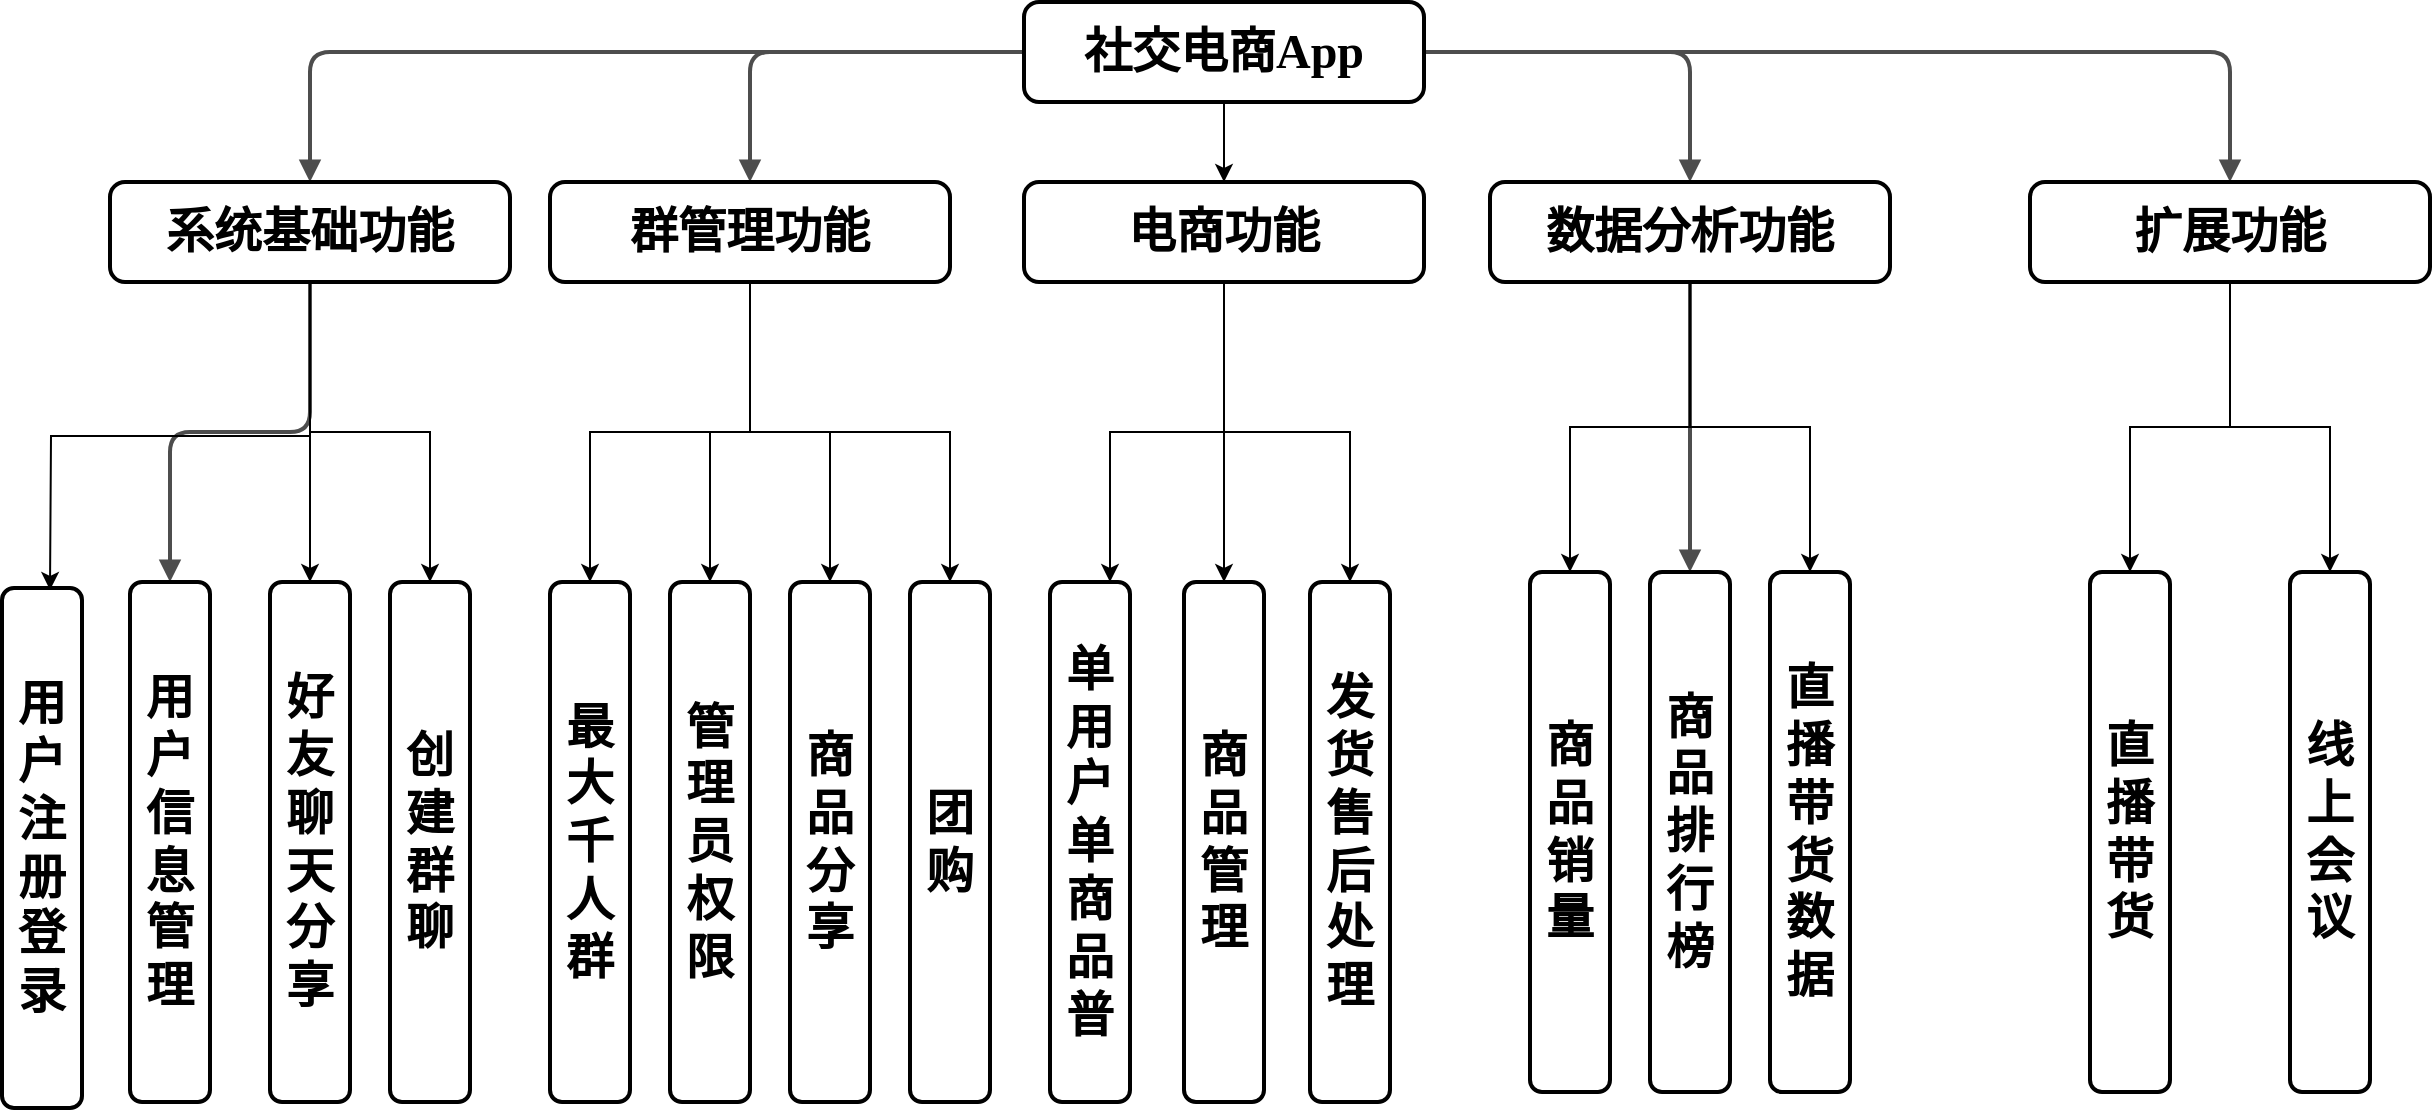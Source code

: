 <mxfile version="20.7.4" type="github">
  <diagram name="Page-1" id="19d8dcba-68ad-dc05-1034-9cf7b2a963f6">
    <mxGraphModel dx="2029" dy="1071" grid="0" gridSize="10" guides="1" tooltips="1" connect="1" arrows="1" fold="1" page="1" pageScale="1" pageWidth="1100" pageHeight="850" background="none" math="0" shadow="0">
      <root>
        <mxCell id="0" />
        <mxCell id="1" parent="0" />
        <mxCell id="218ae93e1282097f-42" value="" style="edgeStyle=orthogonalEdgeStyle;rounded=1;html=1;labelBackgroundColor=none;endArrow=block;endFill=1;strokeColor=#4D4D4D;strokeWidth=2;fontFamily=Verdana;fontSize=12;fontStyle=1" parent="1" source="6257edae8c83ed4a-1" target="6257edae8c83ed4a-12" edge="1">
          <mxGeometry relative="1" as="geometry" />
        </mxCell>
        <mxCell id="218ae93e1282097f-43" value="" style="edgeStyle=orthogonalEdgeStyle;rounded=1;html=1;labelBackgroundColor=none;endArrow=block;endFill=1;strokeColor=#4D4D4D;strokeWidth=2;fontFamily=Verdana;fontSize=12;fontStyle=1" parent="1" source="6257edae8c83ed4a-1" target="6257edae8c83ed4a-9" edge="1">
          <mxGeometry relative="1" as="geometry" />
        </mxCell>
        <mxCell id="218ae93e1282097f-44" value="" style="edgeStyle=orthogonalEdgeStyle;rounded=1;html=1;labelBackgroundColor=none;endArrow=block;endFill=1;strokeColor=#4D4D4D;strokeWidth=2;fontFamily=Verdana;fontSize=12;fontStyle=1" parent="1" source="6257edae8c83ed4a-1" target="218ae93e1282097f-2" edge="1">
          <mxGeometry relative="1" as="geometry" />
        </mxCell>
        <mxCell id="218ae93e1282097f-46" value="" style="edgeStyle=orthogonalEdgeStyle;rounded=1;html=1;labelBackgroundColor=none;endArrow=block;endFill=1;strokeColor=#4D4D4D;strokeWidth=2;fontFamily=Verdana;fontSize=12;fontStyle=1;entryX=0.5;entryY=0;entryDx=0;entryDy=0;" parent="1" source="6257edae8c83ed4a-9" target="T4Bvhr1qhh-hrmVg9kVq-4" edge="1">
          <mxGeometry relative="1" as="geometry" />
        </mxCell>
        <mxCell id="218ae93e1282097f-47" value="" style="edgeStyle=orthogonalEdgeStyle;rounded=1;html=1;labelBackgroundColor=none;endArrow=block;endFill=1;strokeColor=#4D4D4D;strokeWidth=2;fontFamily=Verdana;fontSize=12;fontStyle=1;exitX=1;exitY=0.5;exitDx=0;exitDy=0;" parent="1" source="6257edae8c83ed4a-1" target="218ae93e1282097f-5" edge="1">
          <mxGeometry relative="1" as="geometry" />
        </mxCell>
        <mxCell id="218ae93e1282097f-48" value="" style="edgeStyle=orthogonalEdgeStyle;rounded=1;html=1;labelBackgroundColor=none;endArrow=block;endFill=1;strokeColor=#4D4D4D;strokeWidth=2;fontFamily=Verdana;fontSize=12;fontStyle=1;entryX=0.5;entryY=0;entryDx=0;entryDy=0;" parent="1" source="218ae93e1282097f-2" target="T4Bvhr1qhh-hrmVg9kVq-31" edge="1">
          <mxGeometry relative="1" as="geometry">
            <mxPoint x="1337" y="381" as="targetPoint" />
          </mxGeometry>
        </mxCell>
        <mxCell id="218ae93e1282097f-8" value="&lt;font style=&quot;font-size: 24px;&quot;&gt;用户注册登录&lt;/font&gt;" style="whiteSpace=wrap;html=1;rounded=1;shadow=0;comic=0;strokeWidth=2;fontFamily=Verdana;align=center;fontSize=12;fontStyle=1" parent="1" vertex="1">
          <mxGeometry x="493" y="394" width="40" height="260" as="geometry" />
        </mxCell>
        <mxCell id="T4Bvhr1qhh-hrmVg9kVq-9" style="edgeStyle=orthogonalEdgeStyle;rounded=0;orthogonalLoop=1;jettySize=auto;html=1;exitX=0.5;exitY=1;exitDx=0;exitDy=0;fontSize=24;" edge="1" parent="1" source="6257edae8c83ed4a-9">
          <mxGeometry relative="1" as="geometry">
            <mxPoint x="517" y="395" as="targetPoint" />
          </mxGeometry>
        </mxCell>
        <mxCell id="T4Bvhr1qhh-hrmVg9kVq-11" style="edgeStyle=orthogonalEdgeStyle;rounded=0;orthogonalLoop=1;jettySize=auto;html=1;exitX=0.5;exitY=1;exitDx=0;exitDy=0;entryX=0.5;entryY=0;entryDx=0;entryDy=0;fontSize=24;" edge="1" parent="1" source="6257edae8c83ed4a-9" target="T4Bvhr1qhh-hrmVg9kVq-5">
          <mxGeometry relative="1" as="geometry" />
        </mxCell>
        <mxCell id="T4Bvhr1qhh-hrmVg9kVq-13" style="edgeStyle=orthogonalEdgeStyle;rounded=0;orthogonalLoop=1;jettySize=auto;html=1;exitX=0.5;exitY=1;exitDx=0;exitDy=0;entryX=0.5;entryY=0;entryDx=0;entryDy=0;fontSize=24;" edge="1" parent="1" source="6257edae8c83ed4a-9" target="T4Bvhr1qhh-hrmVg9kVq-7">
          <mxGeometry relative="1" as="geometry" />
        </mxCell>
        <mxCell id="6257edae8c83ed4a-9" value="&lt;font style=&quot;font-size: 24px;&quot;&gt;系统基础功能&lt;/font&gt;" style="whiteSpace=wrap;html=1;rounded=1;shadow=0;comic=0;strokeWidth=2;fontFamily=Verdana;align=center;fontSize=12;fontStyle=1" parent="1" vertex="1">
          <mxGeometry x="547" y="191" width="200" height="50" as="geometry" />
        </mxCell>
        <mxCell id="T4Bvhr1qhh-hrmVg9kVq-24" style="edgeStyle=orthogonalEdgeStyle;rounded=0;orthogonalLoop=1;jettySize=auto;html=1;entryX=0.5;entryY=0;entryDx=0;entryDy=0;fontSize=24;exitX=0.5;exitY=1;exitDx=0;exitDy=0;" edge="1" parent="1" source="6257edae8c83ed4a-12" target="T4Bvhr1qhh-hrmVg9kVq-21">
          <mxGeometry relative="1" as="geometry">
            <mxPoint x="827" y="331" as="sourcePoint" />
          </mxGeometry>
        </mxCell>
        <mxCell id="T4Bvhr1qhh-hrmVg9kVq-25" style="edgeStyle=orthogonalEdgeStyle;rounded=0;orthogonalLoop=1;jettySize=auto;html=1;exitX=0.5;exitY=1;exitDx=0;exitDy=0;fontSize=24;" edge="1" parent="1" source="6257edae8c83ed4a-12" target="T4Bvhr1qhh-hrmVg9kVq-19">
          <mxGeometry relative="1" as="geometry" />
        </mxCell>
        <mxCell id="T4Bvhr1qhh-hrmVg9kVq-26" style="edgeStyle=orthogonalEdgeStyle;rounded=0;orthogonalLoop=1;jettySize=auto;html=1;exitX=0.5;exitY=1;exitDx=0;exitDy=0;entryX=0.5;entryY=0;entryDx=0;entryDy=0;fontSize=24;" edge="1" parent="1" source="6257edae8c83ed4a-12" target="T4Bvhr1qhh-hrmVg9kVq-20">
          <mxGeometry relative="1" as="geometry" />
        </mxCell>
        <mxCell id="T4Bvhr1qhh-hrmVg9kVq-27" style="edgeStyle=orthogonalEdgeStyle;rounded=0;orthogonalLoop=1;jettySize=auto;html=1;exitX=0.5;exitY=1;exitDx=0;exitDy=0;entryX=0.5;entryY=0;entryDx=0;entryDy=0;fontSize=24;" edge="1" parent="1" source="6257edae8c83ed4a-12" target="T4Bvhr1qhh-hrmVg9kVq-18">
          <mxGeometry relative="1" as="geometry" />
        </mxCell>
        <mxCell id="6257edae8c83ed4a-12" value="&lt;div&gt;&lt;span&gt;&lt;font style=&quot;font-size: 24px;&quot;&gt;群管理功能&lt;/font&gt;&lt;/span&gt;&lt;br&gt;&lt;/div&gt;" style="whiteSpace=wrap;html=1;rounded=1;shadow=0;comic=0;strokeWidth=2;fontFamily=Verdana;align=center;fontSize=12;fontStyle=1" parent="1" vertex="1">
          <mxGeometry x="767" y="191" width="200" height="50" as="geometry" />
        </mxCell>
        <mxCell id="6257edae8c83ed4a-1" value="&lt;font style=&quot;font-size: 24px;&quot;&gt;社交电商App&lt;/font&gt;" style="whiteSpace=wrap;html=1;rounded=1;shadow=0;comic=0;strokeWidth=2;fontFamily=Verdana;align=center;fontSize=12;fontStyle=1" parent="1" vertex="1">
          <mxGeometry x="1004" y="101" width="200" height="50" as="geometry" />
        </mxCell>
        <mxCell id="T4Bvhr1qhh-hrmVg9kVq-43" style="edgeStyle=orthogonalEdgeStyle;rounded=0;orthogonalLoop=1;jettySize=auto;html=1;exitX=0.5;exitY=1;exitDx=0;exitDy=0;fontSize=24;" edge="1" parent="1" source="218ae93e1282097f-2" target="T4Bvhr1qhh-hrmVg9kVq-30">
          <mxGeometry relative="1" as="geometry" />
        </mxCell>
        <mxCell id="T4Bvhr1qhh-hrmVg9kVq-44" style="edgeStyle=orthogonalEdgeStyle;rounded=0;orthogonalLoop=1;jettySize=auto;html=1;exitX=0.5;exitY=1;exitDx=0;exitDy=0;entryX=0.5;entryY=0;entryDx=0;entryDy=0;fontSize=24;" edge="1" parent="1" source="218ae93e1282097f-2" target="T4Bvhr1qhh-hrmVg9kVq-32">
          <mxGeometry relative="1" as="geometry" />
        </mxCell>
        <mxCell id="218ae93e1282097f-2" value="&lt;font style=&quot;font-size: 24px;&quot;&gt;数据分析功能&lt;/font&gt;" style="whiteSpace=wrap;html=1;rounded=1;shadow=0;comic=0;strokeWidth=2;fontFamily=Verdana;align=center;fontSize=12;fontStyle=1" parent="1" vertex="1">
          <mxGeometry x="1237" y="191" width="200" height="50" as="geometry" />
        </mxCell>
        <mxCell id="T4Bvhr1qhh-hrmVg9kVq-47" style="edgeStyle=elbowEdgeStyle;rounded=0;orthogonalLoop=1;jettySize=auto;html=1;exitX=0.5;exitY=1;exitDx=0;exitDy=0;entryX=0.5;entryY=0;entryDx=0;entryDy=0;fontSize=24;elbow=vertical;" edge="1" parent="1" source="218ae93e1282097f-5" target="T4Bvhr1qhh-hrmVg9kVq-33">
          <mxGeometry relative="1" as="geometry" />
        </mxCell>
        <mxCell id="T4Bvhr1qhh-hrmVg9kVq-48" style="edgeStyle=orthogonalEdgeStyle;rounded=0;orthogonalLoop=1;jettySize=auto;html=1;exitX=0.5;exitY=1;exitDx=0;exitDy=0;fontSize=24;" edge="1" parent="1" source="218ae93e1282097f-5" target="T4Bvhr1qhh-hrmVg9kVq-34">
          <mxGeometry relative="1" as="geometry" />
        </mxCell>
        <mxCell id="218ae93e1282097f-5" value="&lt;font style=&quot;font-size: 24px;&quot;&gt;扩展功能&lt;/font&gt;" style="whiteSpace=wrap;html=1;rounded=1;shadow=0;comic=0;strokeWidth=2;fontFamily=Verdana;align=center;fontSize=12;fontStyle=1" parent="1" vertex="1">
          <mxGeometry x="1507" y="191" width="200" height="50" as="geometry" />
        </mxCell>
        <mxCell id="T4Bvhr1qhh-hrmVg9kVq-2" value="" style="endArrow=classic;html=1;rounded=0;fontSize=24;" edge="1" parent="1" source="6257edae8c83ed4a-1" target="T4Bvhr1qhh-hrmVg9kVq-3">
          <mxGeometry width="50" height="50" relative="1" as="geometry">
            <mxPoint x="1104" y="241" as="sourcePoint" />
            <mxPoint x="1127" y="411" as="targetPoint" />
          </mxGeometry>
        </mxCell>
        <mxCell id="T4Bvhr1qhh-hrmVg9kVq-38" style="edgeStyle=orthogonalEdgeStyle;rounded=0;orthogonalLoop=1;jettySize=auto;html=1;exitX=0.5;exitY=1;exitDx=0;exitDy=0;entryX=0.5;entryY=0;entryDx=0;entryDy=0;fontSize=24;" edge="1" parent="1" source="T4Bvhr1qhh-hrmVg9kVq-3" target="T4Bvhr1qhh-hrmVg9kVq-29">
          <mxGeometry relative="1" as="geometry" />
        </mxCell>
        <mxCell id="T4Bvhr1qhh-hrmVg9kVq-39" style="edgeStyle=orthogonalEdgeStyle;rounded=0;orthogonalLoop=1;jettySize=auto;html=1;exitX=0.5;exitY=1;exitDx=0;exitDy=0;entryX=0.75;entryY=0;entryDx=0;entryDy=0;fontSize=24;" edge="1" parent="1" source="T4Bvhr1qhh-hrmVg9kVq-3" target="T4Bvhr1qhh-hrmVg9kVq-28">
          <mxGeometry relative="1" as="geometry" />
        </mxCell>
        <mxCell id="T4Bvhr1qhh-hrmVg9kVq-40" style="edgeStyle=orthogonalEdgeStyle;rounded=0;orthogonalLoop=1;jettySize=auto;html=1;exitX=0.5;exitY=1;exitDx=0;exitDy=0;fontSize=24;" edge="1" parent="1" source="T4Bvhr1qhh-hrmVg9kVq-3" target="T4Bvhr1qhh-hrmVg9kVq-36">
          <mxGeometry relative="1" as="geometry" />
        </mxCell>
        <mxCell id="T4Bvhr1qhh-hrmVg9kVq-3" value="&lt;font style=&quot;font-size: 24px;&quot;&gt;电商功能&lt;/font&gt;" style="whiteSpace=wrap;html=1;rounded=1;shadow=0;comic=0;strokeWidth=2;fontFamily=Verdana;align=center;fontSize=12;fontStyle=1" vertex="1" parent="1">
          <mxGeometry x="1004" y="191" width="200" height="50" as="geometry" />
        </mxCell>
        <mxCell id="T4Bvhr1qhh-hrmVg9kVq-4" value="&lt;font style=&quot;font-size: 24px;&quot;&gt;用户信息管理&lt;/font&gt;" style="whiteSpace=wrap;html=1;rounded=1;shadow=0;comic=0;strokeWidth=2;fontFamily=Verdana;align=center;fontSize=12;fontStyle=1" vertex="1" parent="1">
          <mxGeometry x="557" y="391" width="40" height="260" as="geometry" />
        </mxCell>
        <mxCell id="T4Bvhr1qhh-hrmVg9kVq-5" value="&lt;font style=&quot;font-size: 24px;&quot;&gt;好友聊天分享&lt;/font&gt;" style="whiteSpace=wrap;html=1;rounded=1;shadow=0;comic=0;strokeWidth=2;fontFamily=Verdana;align=center;fontSize=12;fontStyle=1" vertex="1" parent="1">
          <mxGeometry x="627" y="391" width="40" height="260" as="geometry" />
        </mxCell>
        <mxCell id="T4Bvhr1qhh-hrmVg9kVq-7" value="&lt;font style=&quot;font-size: 24px;&quot;&gt;创建群聊&lt;/font&gt;" style="whiteSpace=wrap;html=1;rounded=1;shadow=0;comic=0;strokeWidth=2;fontFamily=Verdana;align=center;fontSize=12;fontStyle=1" vertex="1" parent="1">
          <mxGeometry x="687" y="391" width="40" height="260" as="geometry" />
        </mxCell>
        <mxCell id="T4Bvhr1qhh-hrmVg9kVq-18" value="&lt;font style=&quot;font-size: 24px;&quot;&gt;团购&lt;/font&gt;" style="whiteSpace=wrap;html=1;rounded=1;shadow=0;comic=0;strokeWidth=2;fontFamily=Verdana;align=center;fontSize=12;fontStyle=1" vertex="1" parent="1">
          <mxGeometry x="947" y="391" width="40" height="260" as="geometry" />
        </mxCell>
        <mxCell id="T4Bvhr1qhh-hrmVg9kVq-19" value="&lt;font style=&quot;font-size: 24px;&quot;&gt;管理员权限&lt;/font&gt;" style="whiteSpace=wrap;html=1;rounded=1;shadow=0;comic=0;strokeWidth=2;fontFamily=Verdana;align=center;fontSize=12;fontStyle=1" vertex="1" parent="1">
          <mxGeometry x="827" y="391" width="40" height="260" as="geometry" />
        </mxCell>
        <mxCell id="T4Bvhr1qhh-hrmVg9kVq-20" value="&lt;span style=&quot;font-size: 24px;&quot;&gt;商品分享&lt;/span&gt;" style="whiteSpace=wrap;html=1;rounded=1;shadow=0;comic=0;strokeWidth=2;fontFamily=Verdana;align=center;fontSize=12;fontStyle=1" vertex="1" parent="1">
          <mxGeometry x="887" y="391" width="40" height="260" as="geometry" />
        </mxCell>
        <mxCell id="T4Bvhr1qhh-hrmVg9kVq-21" value="&lt;font style=&quot;font-size: 24px;&quot;&gt;最大千人群&lt;/font&gt;" style="whiteSpace=wrap;html=1;rounded=1;shadow=0;comic=0;strokeWidth=2;fontFamily=Verdana;align=center;fontSize=12;fontStyle=1" vertex="1" parent="1">
          <mxGeometry x="767" y="391" width="40" height="260" as="geometry" />
        </mxCell>
        <mxCell id="T4Bvhr1qhh-hrmVg9kVq-28" value="&lt;font style=&quot;font-size: 24px;&quot;&gt;单用户单商品普&lt;/font&gt;" style="whiteSpace=wrap;html=1;rounded=1;shadow=0;comic=0;strokeWidth=2;fontFamily=Verdana;align=center;fontSize=12;fontStyle=1" vertex="1" parent="1">
          <mxGeometry x="1017" y="391" width="40" height="260" as="geometry" />
        </mxCell>
        <mxCell id="T4Bvhr1qhh-hrmVg9kVq-29" value="&lt;font style=&quot;font-size: 24px;&quot;&gt;商品管理&lt;/font&gt;" style="whiteSpace=wrap;html=1;rounded=1;shadow=0;comic=0;strokeWidth=2;fontFamily=Verdana;align=center;fontSize=12;fontStyle=1" vertex="1" parent="1">
          <mxGeometry x="1084" y="391" width="40" height="260" as="geometry" />
        </mxCell>
        <mxCell id="T4Bvhr1qhh-hrmVg9kVq-30" value="&lt;font style=&quot;font-size: 24px;&quot;&gt;商品销量&lt;/font&gt;" style="whiteSpace=wrap;html=1;rounded=1;shadow=0;comic=0;strokeWidth=2;fontFamily=Verdana;align=center;fontSize=12;fontStyle=1" vertex="1" parent="1">
          <mxGeometry x="1257" y="386" width="40" height="260" as="geometry" />
        </mxCell>
        <mxCell id="T4Bvhr1qhh-hrmVg9kVq-31" value="&lt;font style=&quot;font-size: 24px;&quot;&gt;商品排行榜&lt;/font&gt;" style="whiteSpace=wrap;html=1;rounded=1;shadow=0;comic=0;strokeWidth=2;fontFamily=Verdana;align=center;fontSize=12;fontStyle=1" vertex="1" parent="1">
          <mxGeometry x="1317" y="386" width="40" height="260" as="geometry" />
        </mxCell>
        <mxCell id="T4Bvhr1qhh-hrmVg9kVq-32" value="&lt;font style=&quot;font-size: 24px;&quot;&gt;直播带货数据&lt;/font&gt;" style="whiteSpace=wrap;html=1;rounded=1;shadow=0;comic=0;strokeWidth=2;fontFamily=Verdana;align=center;fontSize=12;fontStyle=1" vertex="1" parent="1">
          <mxGeometry x="1377" y="386" width="40" height="260" as="geometry" />
        </mxCell>
        <mxCell id="T4Bvhr1qhh-hrmVg9kVq-33" value="&lt;font style=&quot;font-size: 24px;&quot;&gt;线上会议&lt;/font&gt;" style="whiteSpace=wrap;html=1;rounded=1;shadow=0;comic=0;strokeWidth=2;fontFamily=Verdana;align=center;fontSize=12;fontStyle=1" vertex="1" parent="1">
          <mxGeometry x="1637" y="386" width="40" height="260" as="geometry" />
        </mxCell>
        <mxCell id="T4Bvhr1qhh-hrmVg9kVq-34" value="&lt;font style=&quot;font-size: 24px;&quot;&gt;直播带货&lt;/font&gt;" style="whiteSpace=wrap;html=1;rounded=1;shadow=0;comic=0;strokeWidth=2;fontFamily=Verdana;align=center;fontSize=12;fontStyle=1" vertex="1" parent="1">
          <mxGeometry x="1537" y="386" width="40" height="260" as="geometry" />
        </mxCell>
        <mxCell id="T4Bvhr1qhh-hrmVg9kVq-36" value="&lt;font style=&quot;font-size: 24px;&quot;&gt;发货售后处理&lt;/font&gt;" style="whiteSpace=wrap;html=1;rounded=1;shadow=0;comic=0;strokeWidth=2;fontFamily=Verdana;align=center;fontSize=12;fontStyle=1" vertex="1" parent="1">
          <mxGeometry x="1147" y="391" width="40" height="260" as="geometry" />
        </mxCell>
      </root>
    </mxGraphModel>
  </diagram>
</mxfile>
